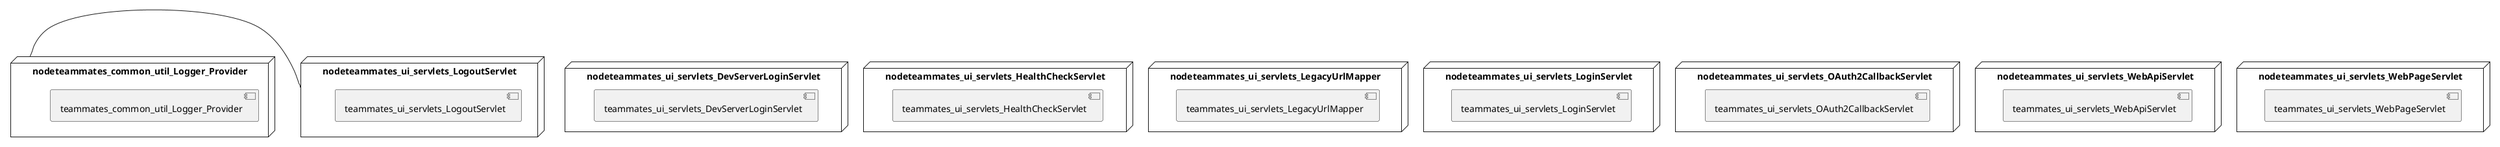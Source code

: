 @startuml
skinparam fixCircleLabelOverlapping true
skinparam componentStyle uml2
node nodeteammates_common_util_Logger_Provider {
[teammates_common_util_Logger_Provider] [[teammates-teammates.system#_cXRfEFeKEe-XkYGa52I_SA]]
}
node nodeteammates_ui_servlets_DevServerLoginServlet {
[teammates_ui_servlets_DevServerLoginServlet] [[teammates-teammates.system#_cXRfEFeKEe-XkYGa52I_SA]]
}
node nodeteammates_ui_servlets_HealthCheckServlet {
[teammates_ui_servlets_HealthCheckServlet] [[teammates-teammates.system#_cXRfEFeKEe-XkYGa52I_SA]]
}
node nodeteammates_ui_servlets_LegacyUrlMapper {
[teammates_ui_servlets_LegacyUrlMapper] [[teammates-teammates.system#_cXRfEFeKEe-XkYGa52I_SA]]
}
node nodeteammates_ui_servlets_LoginServlet {
[teammates_ui_servlets_LoginServlet] [[teammates-teammates.system#_cXRfEFeKEe-XkYGa52I_SA]]
}
node nodeteammates_ui_servlets_LogoutServlet {
[teammates_ui_servlets_LogoutServlet] [[teammates-teammates.system#_cXRfEFeKEe-XkYGa52I_SA]]
}
node nodeteammates_ui_servlets_OAuth2CallbackServlet {
[teammates_ui_servlets_OAuth2CallbackServlet] [[teammates-teammates.system#_cXRfEFeKEe-XkYGa52I_SA]]
}
node nodeteammates_ui_servlets_WebApiServlet {
[teammates_ui_servlets_WebApiServlet] [[teammates-teammates.system#_cXRfEFeKEe-XkYGa52I_SA]]
}
node nodeteammates_ui_servlets_WebPageServlet {
[teammates_ui_servlets_WebPageServlet] [[teammates-teammates.system#_cXRfEFeKEe-XkYGa52I_SA]]
}
[nodeteammates_common_util_Logger_Provider] - [nodeteammates_ui_servlets_LogoutServlet]

@enduml
